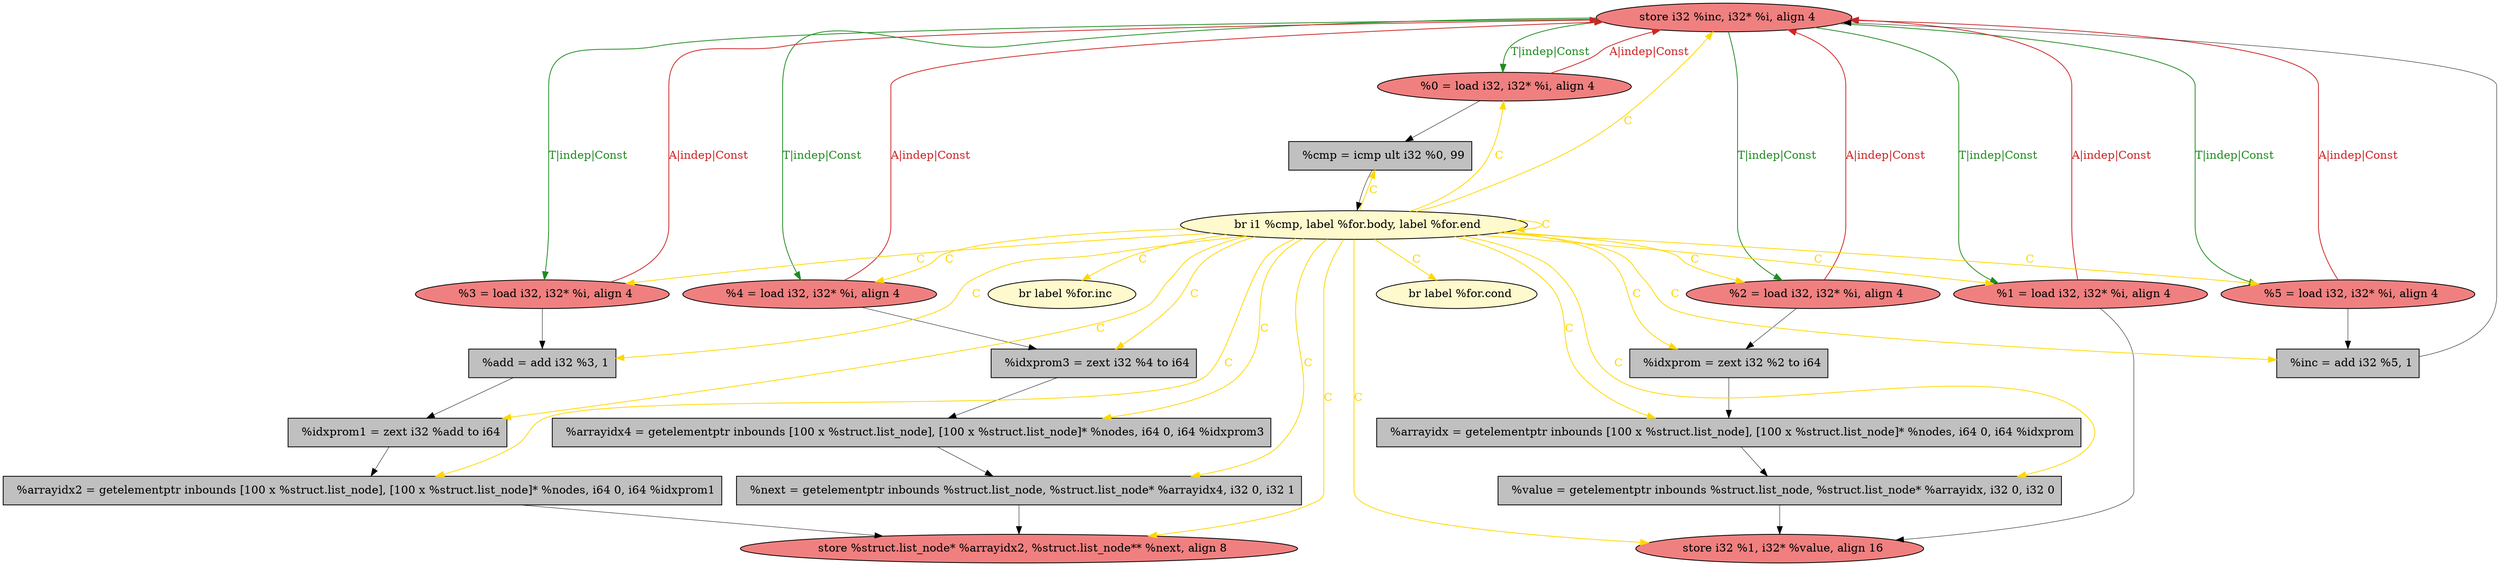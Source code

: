 
digraph G {


node867 [fillcolor=lightcoral,label="  store i32 %inc, i32* %i, align 4",shape=ellipse,style=filled ]
node866 [fillcolor=grey,label="  %value = getelementptr inbounds %struct.list_node, %struct.list_node* %arrayidx, i32 0, i32 0",shape=rectangle,style=filled ]
node865 [fillcolor=grey,label="  %cmp = icmp ult i32 %0, 99",shape=rectangle,style=filled ]
node864 [fillcolor=lightcoral,label="  %0 = load i32, i32* %i, align 4",shape=ellipse,style=filled ]
node863 [fillcolor=lightcoral,label="  %1 = load i32, i32* %i, align 4",shape=ellipse,style=filled ]
node868 [fillcolor=lightcoral,label="  store i32 %1, i32* %value, align 16",shape=ellipse,style=filled ]
node851 [fillcolor=grey,label="  %idxprom1 = zext i32 %add to i64",shape=rectangle,style=filled ]
node846 [fillcolor=lightcoral,label="  %4 = load i32, i32* %i, align 4",shape=ellipse,style=filled ]
node853 [fillcolor=grey,label="  %next = getelementptr inbounds %struct.list_node, %struct.list_node* %arrayidx4, i32 0, i32 1",shape=rectangle,style=filled ]
node860 [fillcolor=grey,label="  %arrayidx4 = getelementptr inbounds [100 x %struct.list_node], [100 x %struct.list_node]* %nodes, i64 0, i64 %idxprom3",shape=rectangle,style=filled ]
node849 [fillcolor=lemonchiffon,label="  br label %for.cond",shape=ellipse,style=filled ]
node848 [fillcolor=grey,label="  %idxprom = zext i32 %2 to i64",shape=rectangle,style=filled ]
node847 [fillcolor=lightcoral,label="  %3 = load i32, i32* %i, align 4",shape=ellipse,style=filled ]
node852 [fillcolor=grey,label="  %add = add i32 %3, 1",shape=rectangle,style=filled ]
node854 [fillcolor=lightcoral,label="  store %struct.list_node* %arrayidx2, %struct.list_node** %next, align 8",shape=ellipse,style=filled ]
node855 [fillcolor=lightcoral,label="  %5 = load i32, i32* %i, align 4",shape=ellipse,style=filled ]
node856 [fillcolor=grey,label="  %idxprom3 = zext i32 %4 to i64",shape=rectangle,style=filled ]
node857 [fillcolor=lemonchiffon,label="  br label %for.inc",shape=ellipse,style=filled ]
node858 [fillcolor=grey,label="  %arrayidx = getelementptr inbounds [100 x %struct.list_node], [100 x %struct.list_node]* %nodes, i64 0, i64 %idxprom",shape=rectangle,style=filled ]
node862 [fillcolor=lightcoral,label="  %2 = load i32, i32* %i, align 4",shape=ellipse,style=filled ]
node850 [fillcolor=grey,label="  %arrayidx2 = getelementptr inbounds [100 x %struct.list_node], [100 x %struct.list_node]* %nodes, i64 0, i64 %idxprom1",shape=rectangle,style=filled ]
node861 [fillcolor=grey,label="  %inc = add i32 %5, 1",shape=rectangle,style=filled ]
node859 [fillcolor=lemonchiffon,label="  br i1 %cmp, label %for.body, label %for.end",shape=ellipse,style=filled ]

node859->node868 [style=solid,color=gold,label="C",penwidth=1.0,fontcolor=gold ]
node861->node867 [style=solid,color=black,label="",penwidth=0.5,fontcolor=black ]
node859->node862 [style=solid,color=gold,label="C",penwidth=1.0,fontcolor=gold ]
node867->node847 [style=solid,color=forestgreen,label="T|indep|Const",penwidth=1.0,fontcolor=forestgreen ]
node846->node867 [style=solid,color=firebrick3,label="A|indep|Const",penwidth=1.0,fontcolor=firebrick3 ]
node853->node854 [style=solid,color=black,label="",penwidth=0.5,fontcolor=black ]
node859->node858 [style=solid,color=gold,label="C",penwidth=1.0,fontcolor=gold ]
node865->node859 [style=solid,color=black,label="",penwidth=0.5,fontcolor=black ]
node859->node856 [style=solid,color=gold,label="C",penwidth=1.0,fontcolor=gold ]
node859->node865 [style=solid,color=gold,label="C",penwidth=1.0,fontcolor=gold ]
node867->node864 [style=solid,color=forestgreen,label="T|indep|Const",penwidth=1.0,fontcolor=forestgreen ]
node855->node867 [style=solid,color=firebrick3,label="A|indep|Const",penwidth=1.0,fontcolor=firebrick3 ]
node859->node850 [style=solid,color=gold,label="C",penwidth=1.0,fontcolor=gold ]
node867->node855 [style=solid,color=forestgreen,label="T|indep|Const",penwidth=1.0,fontcolor=forestgreen ]
node850->node854 [style=solid,color=black,label="",penwidth=0.5,fontcolor=black ]
node859->node847 [style=solid,color=gold,label="C",penwidth=1.0,fontcolor=gold ]
node867->node863 [style=solid,color=forestgreen,label="T|indep|Const",penwidth=1.0,fontcolor=forestgreen ]
node847->node867 [style=solid,color=firebrick3,label="A|indep|Const",penwidth=1.0,fontcolor=firebrick3 ]
node864->node867 [style=solid,color=firebrick3,label="A|indep|Const",penwidth=1.0,fontcolor=firebrick3 ]
node859->node854 [style=solid,color=gold,label="C",penwidth=1.0,fontcolor=gold ]
node859->node857 [style=solid,color=gold,label="C",penwidth=1.0,fontcolor=gold ]
node859->node860 [style=solid,color=gold,label="C",penwidth=1.0,fontcolor=gold ]
node855->node861 [style=solid,color=black,label="",penwidth=0.5,fontcolor=black ]
node859->node849 [style=solid,color=gold,label="C",penwidth=1.0,fontcolor=gold ]
node863->node867 [style=solid,color=firebrick3,label="A|indep|Const",penwidth=1.0,fontcolor=firebrick3 ]
node859->node848 [style=solid,color=gold,label="C",penwidth=1.0,fontcolor=gold ]
node859->node861 [style=solid,color=gold,label="C",penwidth=1.0,fontcolor=gold ]
node862->node867 [style=solid,color=firebrick3,label="A|indep|Const",penwidth=1.0,fontcolor=firebrick3 ]
node859->node853 [style=solid,color=gold,label="C",penwidth=1.0,fontcolor=gold ]
node859->node863 [style=solid,color=gold,label="C",penwidth=1.0,fontcolor=gold ]
node859->node864 [style=solid,color=gold,label="C",penwidth=1.0,fontcolor=gold ]
node860->node853 [style=solid,color=black,label="",penwidth=0.5,fontcolor=black ]
node847->node852 [style=solid,color=black,label="",penwidth=0.5,fontcolor=black ]
node864->node865 [style=solid,color=black,label="",penwidth=0.5,fontcolor=black ]
node852->node851 [style=solid,color=black,label="",penwidth=0.5,fontcolor=black ]
node859->node855 [style=solid,color=gold,label="C",penwidth=1.0,fontcolor=gold ]
node859->node859 [style=solid,color=gold,label="C",penwidth=1.0,fontcolor=gold ]
node867->node862 [style=solid,color=forestgreen,label="T|indep|Const",penwidth=1.0,fontcolor=forestgreen ]
node863->node868 [style=solid,color=black,label="",penwidth=0.5,fontcolor=black ]
node858->node866 [style=solid,color=black,label="",penwidth=0.5,fontcolor=black ]
node859->node867 [style=solid,color=gold,label="C",penwidth=1.0,fontcolor=gold ]
node859->node851 [style=solid,color=gold,label="C",penwidth=1.0,fontcolor=gold ]
node862->node848 [style=solid,color=black,label="",penwidth=0.5,fontcolor=black ]
node846->node856 [style=solid,color=black,label="",penwidth=0.5,fontcolor=black ]
node866->node868 [style=solid,color=black,label="",penwidth=0.5,fontcolor=black ]
node859->node846 [style=solid,color=gold,label="C",penwidth=1.0,fontcolor=gold ]
node859->node852 [style=solid,color=gold,label="C",penwidth=1.0,fontcolor=gold ]
node856->node860 [style=solid,color=black,label="",penwidth=0.5,fontcolor=black ]
node848->node858 [style=solid,color=black,label="",penwidth=0.5,fontcolor=black ]
node867->node846 [style=solid,color=forestgreen,label="T|indep|Const",penwidth=1.0,fontcolor=forestgreen ]
node859->node866 [style=solid,color=gold,label="C",penwidth=1.0,fontcolor=gold ]
node851->node850 [style=solid,color=black,label="",penwidth=0.5,fontcolor=black ]


}
